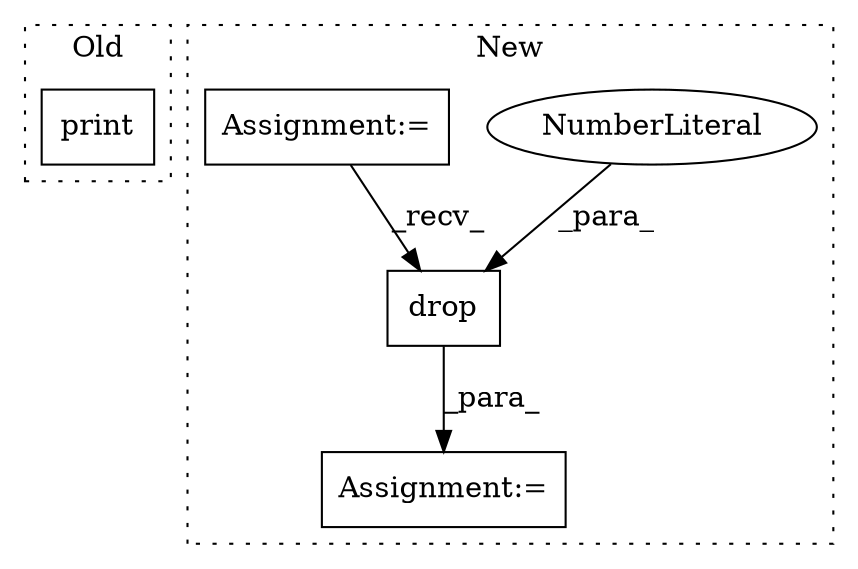 digraph G {
subgraph cluster0 {
1 [label="print" a="32" s="3210,3340" l="6,1" shape="box"];
label = "Old";
style="dotted";
}
subgraph cluster1 {
2 [label="drop" a="32" s="3990,4016" l="5,1" shape="box"];
3 [label="NumberLiteral" a="34" s="4015" l="1" shape="ellipse"];
4 [label="Assignment:=" a="7" s="3336" l="21" shape="box"];
5 [label="Assignment:=" a="7" s="3967" l="1" shape="box"];
label = "New";
style="dotted";
}
2 -> 5 [label="_para_"];
3 -> 2 [label="_para_"];
4 -> 2 [label="_recv_"];
}